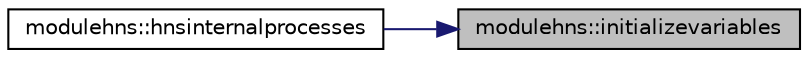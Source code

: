 digraph "modulehns::initializevariables"
{
 // LATEX_PDF_SIZE
  edge [fontname="Helvetica",fontsize="10",labelfontname="Helvetica",labelfontsize="10"];
  node [fontname="Helvetica",fontsize="10",shape=record];
  rankdir="RL";
  Node1 [label="modulehns::initializevariables",height=0.2,width=0.4,color="black", fillcolor="grey75", style="filled", fontcolor="black",tooltip=" "];
  Node1 -> Node2 [dir="back",color="midnightblue",fontsize="10",style="solid"];
  Node2 [label="modulehns::hnsinternalprocesses",height=0.2,width=0.4,color="black", fillcolor="white", style="filled",URL="$namespacemodulehns.html#a6329952c484c367d1190fff3d5a0d951",tooltip=" "];
}
